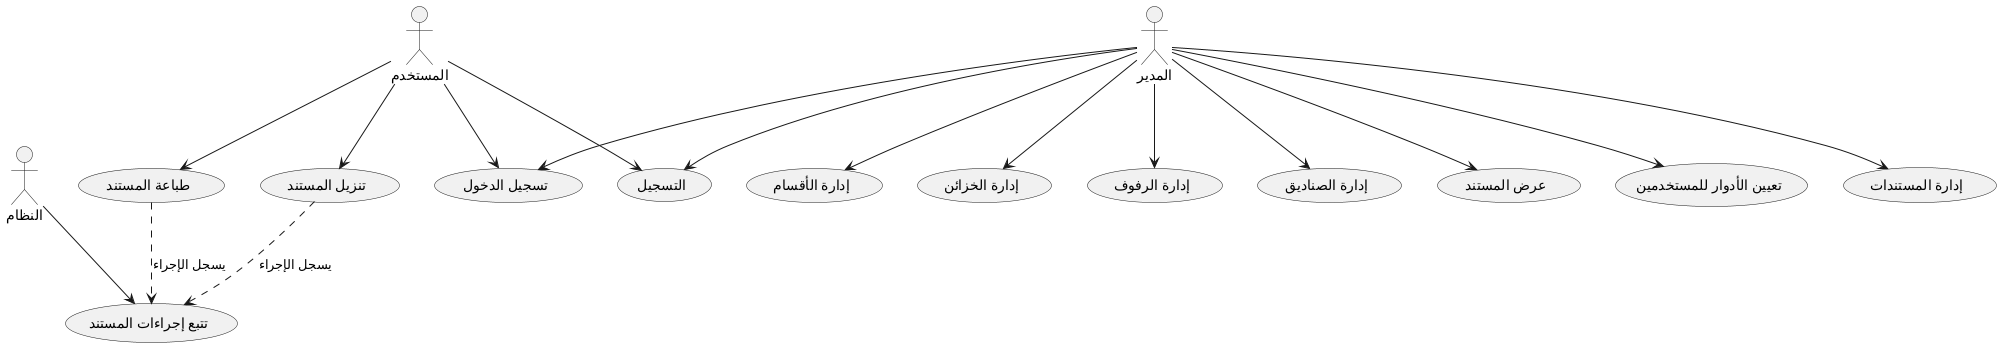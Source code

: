 @startuml Document_Management_System_UseCase

actor المستخدم
actor المدير
actor النظام

المستخدم --> (تنزيل المستند)
المستخدم --> (طباعة المستند)
المستخدم --> (تسجيل الدخول)
المستخدم --> (التسجيل)

المدير --> (تعيين الأدوار للمستخدمين)
المدير --> (إدارة المستندات)
المدير --> (إدارة الأقسام)
المدير --> (إدارة الخزائن)
المدير --> (إدارة الرفوف)
المدير --> (إدارة الصناديق)
المدير --> (تسجيل الدخول)
المدير --> (التسجيل)

النظام --> (تتبع إجراءات المستند)

المدير --> (عرض المستند)

(تنزيل المستند) .down.> (تتبع إجراءات المستند) : يسجل الإجراء
(طباعة المستند) .down.> (تتبع إجراءات المستند) : يسجل الإجراء

@enduml
